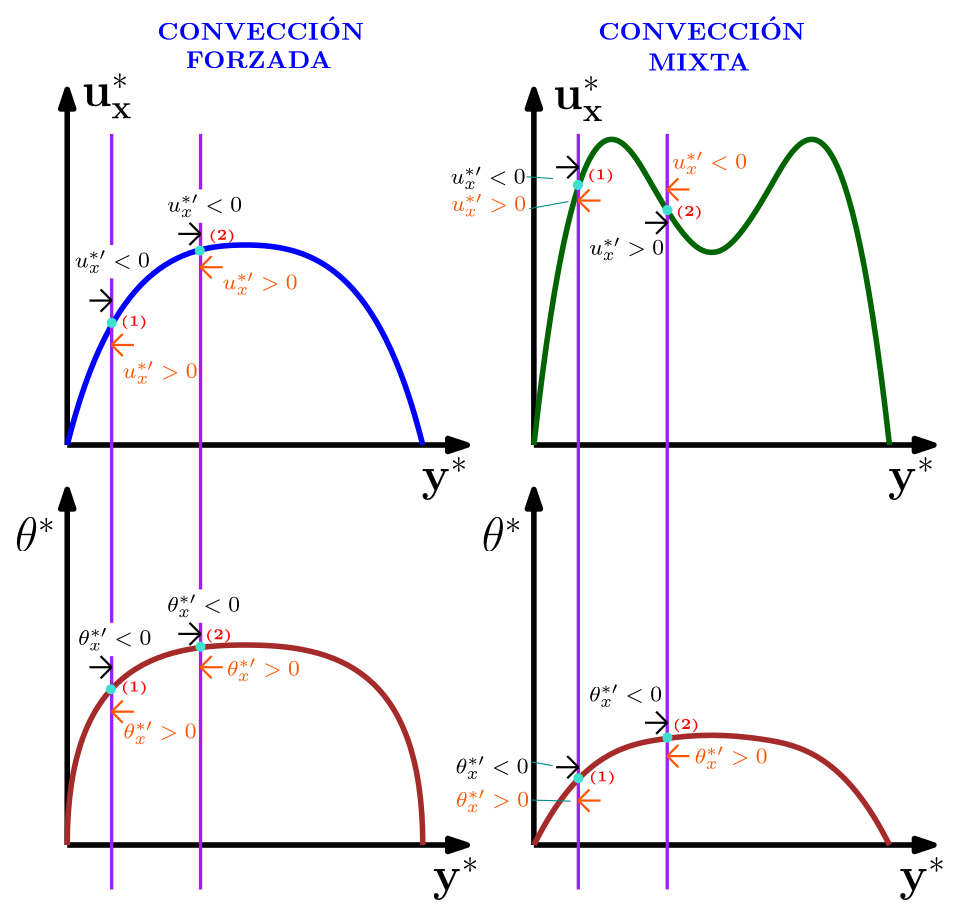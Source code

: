 <?xml version="1.0"?>
<!DOCTYPE ipe SYSTEM "ipe.dtd">
<ipe version="70218" creator="Ipe 7.2.24">
<info created="D:20250720195254" modified="D:20250824220345"/>
<ipestyle name="basic">
<symbol name="arrow/arc(spx)">
<path stroke="sym-stroke" fill="sym-stroke" pen="sym-pen">
0 0 m
-1 0.333 l
-1 -0.333 l
h
</path>
</symbol>
<symbol name="arrow/farc(spx)">
<path stroke="sym-stroke" fill="white" pen="sym-pen">
0 0 m
-1 0.333 l
-1 -0.333 l
h
</path>
</symbol>
<symbol name="arrow/ptarc(spx)">
<path stroke="sym-stroke" fill="sym-stroke" pen="sym-pen">
0 0 m
-1 0.333 l
-0.8 0 l
-1 -0.333 l
h
</path>
</symbol>
<symbol name="arrow/fptarc(spx)">
<path stroke="sym-stroke" fill="white" pen="sym-pen">
0 0 m
-1 0.333 l
-0.8 0 l
-1 -0.333 l
h
</path>
</symbol>
<symbol name="mark/circle(sx)" transformations="translations">
<path fill="sym-stroke">
0.6 0 0 0.6 0 0 e
0.4 0 0 0.4 0 0 e
</path>
</symbol>
<symbol name="mark/disk(sx)" transformations="translations">
<path fill="sym-stroke">
0.6 0 0 0.6 0 0 e
</path>
</symbol>
<symbol name="mark/fdisk(sfx)" transformations="translations">
<group>
<path fill="sym-fill">
0.5 0 0 0.5 0 0 e
</path>
<path fill="sym-stroke" fillrule="eofill">
0.6 0 0 0.6 0 0 e
0.4 0 0 0.4 0 0 e
</path>
</group>
</symbol>
<symbol name="mark/box(sx)" transformations="translations">
<path fill="sym-stroke" fillrule="eofill">
-0.6 -0.6 m
0.6 -0.6 l
0.6 0.6 l
-0.6 0.6 l
h
-0.4 -0.4 m
0.4 -0.4 l
0.4 0.4 l
-0.4 0.4 l
h
</path>
</symbol>
<symbol name="mark/square(sx)" transformations="translations">
<path fill="sym-stroke">
-0.6 -0.6 m
0.6 -0.6 l
0.6 0.6 l
-0.6 0.6 l
h
</path>
</symbol>
<symbol name="mark/fsquare(sfx)" transformations="translations">
<group>
<path fill="sym-fill">
-0.5 -0.5 m
0.5 -0.5 l
0.5 0.5 l
-0.5 0.5 l
h
</path>
<path fill="sym-stroke" fillrule="eofill">
-0.6 -0.6 m
0.6 -0.6 l
0.6 0.6 l
-0.6 0.6 l
h
-0.4 -0.4 m
0.4 -0.4 l
0.4 0.4 l
-0.4 0.4 l
h
</path>
</group>
</symbol>
<symbol name="mark/cross(sx)" transformations="translations">
<group>
<path fill="sym-stroke">
-0.43 -0.57 m
0.57 0.43 l
0.43 0.57 l
-0.57 -0.43 l
h
</path>
<path fill="sym-stroke">
-0.43 0.57 m
0.57 -0.43 l
0.43 -0.57 l
-0.57 0.43 l
h
</path>
</group>
</symbol>
<symbol name="arrow/fnormal(spx)">
<path stroke="sym-stroke" fill="white" pen="sym-pen">
0 0 m
-1 0.333 l
-1 -0.333 l
h
</path>
</symbol>
<symbol name="arrow/pointed(spx)">
<path stroke="sym-stroke" fill="sym-stroke" pen="sym-pen">
0 0 m
-1 0.333 l
-0.8 0 l
-1 -0.333 l
h
</path>
</symbol>
<symbol name="arrow/fpointed(spx)">
<path stroke="sym-stroke" fill="white" pen="sym-pen">
0 0 m
-1 0.333 l
-0.8 0 l
-1 -0.333 l
h
</path>
</symbol>
<symbol name="arrow/linear(spx)">
<path stroke="sym-stroke" pen="sym-pen">
-1 0.333 m
0 0 l
-1 -0.333 l
</path>
</symbol>
<symbol name="arrow/fdouble(spx)">
<path stroke="sym-stroke" fill="white" pen="sym-pen">
0 0 m
-1 0.333 l
-1 -0.333 l
h
-1 0 m
-2 0.333 l
-2 -0.333 l
h
</path>
</symbol>
<symbol name="arrow/double(spx)">
<path stroke="sym-stroke" fill="sym-stroke" pen="sym-pen">
0 0 m
-1 0.333 l
-1 -0.333 l
h
-1 0 m
-2 0.333 l
-2 -0.333 l
h
</path>
</symbol>
<symbol name="arrow/mid-normal(spx)">
<path stroke="sym-stroke" fill="sym-stroke" pen="sym-pen">
0.5 0 m
-0.5 0.333 l
-0.5 -0.333 l
h
</path>
</symbol>
<symbol name="arrow/mid-fnormal(spx)">
<path stroke="sym-stroke" fill="white" pen="sym-pen">
0.5 0 m
-0.5 0.333 l
-0.5 -0.333 l
h
</path>
</symbol>
<symbol name="arrow/mid-pointed(spx)">
<path stroke="sym-stroke" fill="sym-stroke" pen="sym-pen">
0.5 0 m
-0.5 0.333 l
-0.3 0 l
-0.5 -0.333 l
h
</path>
</symbol>
<symbol name="arrow/mid-fpointed(spx)">
<path stroke="sym-stroke" fill="white" pen="sym-pen">
0.5 0 m
-0.5 0.333 l
-0.3 0 l
-0.5 -0.333 l
h
</path>
</symbol>
<symbol name="arrow/mid-double(spx)">
<path stroke="sym-stroke" fill="sym-stroke" pen="sym-pen">
1 0 m
0 0.333 l
0 -0.333 l
h
0 0 m
-1 0.333 l
-1 -0.333 l
h
</path>
</symbol>
<symbol name="arrow/mid-fdouble(spx)">
<path stroke="sym-stroke" fill="white" pen="sym-pen">
1 0 m
0 0.333 l
0 -0.333 l
h
0 0 m
-1 0.333 l
-1 -0.333 l
h
</path>
</symbol>
<anglesize name="22.5 deg" value="22.5"/>
<anglesize name="30 deg" value="30"/>
<anglesize name="45 deg" value="45"/>
<anglesize name="60 deg" value="60"/>
<anglesize name="90 deg" value="90"/>
<arrowsize name="large" value="10"/>
<arrowsize name="small" value="5"/>
<arrowsize name="tiny" value="3"/>
<color name="blue" value="0 0 1"/>
<color name="brown" value="0.647 0.165 0.165"/>
<color name="darkblue" value="0 0 0.545"/>
<color name="darkcyan" value="0 0.545 0.545"/>
<color name="darkgray" value="0.663"/>
<color name="darkgreen" value="0 0.392 0"/>
<color name="darkmagenta" value="0.545 0 0.545"/>
<color name="darkorange" value="1 0.549 0"/>
<color name="darkred" value="0.545 0 0"/>
<color name="gold" value="1 0.843 0"/>
<color name="gray" value="0.745"/>
<color name="green" value="0 1 0"/>
<color name="lightblue" value="0.678 0.847 0.902"/>
<color name="lightcyan" value="0.878 1 1"/>
<color name="lightgray" value="0.827"/>
<color name="lightgreen" value="0.565 0.933 0.565"/>
<color name="lightyellow" value="1 1 0.878"/>
<color name="navy" value="0 0 0.502"/>
<color name="orange" value="1 0.647 0"/>
<color name="pink" value="1 0.753 0.796"/>
<color name="purple" value="0.627 0.125 0.941"/>
<color name="red" value="1 0 0"/>
<color name="seagreen" value="0.18 0.545 0.341"/>
<color name="turquoise" value="0.251 0.878 0.816"/>
<color name="violet" value="0.933 0.51 0.933"/>
<color name="yellow" value="1 1 0"/>
<dashstyle name="dash dot dotted" value="[4 2 1 2 1 2] 0"/>
<dashstyle name="dash dotted" value="[4 2 1 2] 0"/>
<dashstyle name="dashed" value="[4] 0"/>
<dashstyle name="dotted" value="[1 3] 0"/>
<gridsize name="10 pts (~3.5 mm)" value="10"/>
<gridsize name="14 pts (~5 mm)" value="14"/>
<gridsize name="16 pts (~6 mm)" value="16"/>
<gridsize name="20 pts (~7 mm)" value="20"/>
<gridsize name="28 pts (~10 mm)" value="28"/>
<gridsize name="32 pts (~12 mm)" value="32"/>
<gridsize name="4 pts" value="4"/>
<gridsize name="56 pts (~20 mm)" value="56"/>
<gridsize name="8 pts (~3 mm)" value="8"/>
<opacity name="10%" value="0.1"/>
<opacity name="30%" value="0.3"/>
<opacity name="50%" value="0.5"/>
<opacity name="75%" value="0.75"/>
<pen name="fat" value="1.2"/>
<pen name="heavier" value="0.8"/>
<pen name="ultrafat" value="2"/>
<symbolsize name="large" value="5"/>
<symbolsize name="small" value="2"/>
<symbolsize name="tiny" value="1.1"/>
<textsize name="Huge" value="\Huge"/>
<textsize name="LARGE" value="\LARGE"/>
<textsize name="Large" value="\Large"/>
<textsize name="footnote" value="\footnotesize"/>
<textsize name="huge" value="\huge"/>
<textsize name="large" value="\large"/>
<textsize name="small" value="\small"/>
<textsize name="tiny" value="\tiny"/>
<textstyle name="center" begin="\begin{center}" end="\end{center}"/>
<textstyle name="item" begin="\begin{itemize}\item{}" end="\end{itemize}"/>
<textstyle name="itemize" begin="\begin{itemize}" end="\end{itemize}"/>
<tiling name="falling" angle="-60" step="4" width="1"/>
<tiling name="rising" angle="30" step="4" width="1"/>
</ipestyle>
<page>
<layer name="alpha"/>
<view layers="alpha" active="alpha"/>
<path layer="alpha" stroke="black" pen="ultrafat" arrow="normal/normal">
64 640 m
64 768 l
</path>
<path stroke="black" pen="ultrafat" arrow="normal/normal">
64 640 m
208 640 l
</path>
<path matrix="1 0 0 1 -24 0" stroke="black" pen="ultrafat" arrow="normal/normal">
256 640 m
256 768 l
</path>
<path matrix="1 0 0 1 -24 0" stroke="black" pen="ultrafat" arrow="normal/normal">
256 640 m
400 640 l
</path>
<path matrix="1 0 0 1 0 48" stroke="black" pen="ultrafat" arrow="normal/normal">
64 448 m
64 576 l
</path>
<path stroke="black" pen="ultrafat" arrow="normal/normal">
64 496 m
208 496 l
</path>
<path matrix="1 0 0 1 -24 48" stroke="black" pen="ultrafat" arrow="normal/normal">
256 448 m
256 576 l
</path>
<path matrix="1 0 0 1 -24 48" stroke="black" pen="ultrafat" arrow="normal/normal">
256 448 m
400 448 l
</path>
<path stroke="blue" pen="ultrafat">
192 640 m
176 704
128 720
80 704
64 640 c
</path>
<path matrix="1 0 0 1 0 48" stroke="brown" pen="ultrafat">
192 448 m
192 512
128 528
64 512
64 448 c
</path>
<path matrix="1 0 0 1 -24 0" stroke="darkgreen" pen="ultrafat">
384 640 m
368 784
336 720
320 704
304 720
272 784
256 640 c
</path>
<path matrix="1 0 0 1 -24 48" stroke="brown" pen="ultrafat">
384 448 m
368 480
336 488
304 488
272 480
256 448 c
</path>
<path stroke="purple" pen="fat">
80 752 m
80 480 l
</path>
<path stroke="purple" pen="fat">
112 752 m
112 480 l
</path>
<path matrix="1 0 0 1 -24 0" stroke="purple" pen="fat">
272 752 m
272 480 l
</path>
<path matrix="1 0 0 1 -24 0" stroke="purple" pen="fat">
304 752 m
304 480 l
</path>
<use name="mark/disk(sx)" pos="80 684" size="normal" stroke="turquoise"/>
<use name="mark/disk(sx)" pos="111.721 709.975" size="normal" stroke="turquoise"/>
<use name="mark/disk(sx)" pos="79.6988 552.054" size="normal" stroke="turquoise"/>
<use name="mark/disk(sx)" pos="111.968 567.379" size="normal" stroke="turquoise"/>
<use matrix="1 0 0 1 -24 0" name="mark/disk(sx)" pos="272 520" size="normal" stroke="turquoise"/>
<use matrix="1 0 0 1 -24 0" name="mark/disk(sx)" pos="304.052 534.692" size="normal" stroke="turquoise"/>
<use matrix="1 0 0 1 -24 0" name="mark/disk(sx)" pos="271.879 733.618" size="normal" stroke="turquoise"/>
<use matrix="1 0 0 1 -24 0" name="mark/disk(sx)" pos="304.052 724.576" size="normal" stroke="turquoise"/>
<text matrix="1 0 0 1 -0.210281 -5.04675" transformations="translations" pos="69.4057 766.981" stroke="black" type="label" width="18.356" height="11.806" depth="4.26" valign="baseline" size="LARGE" style="math">\mathbf{u^*_x}</text>
<text matrix="1 0 0 1 169.446 -6.0986" transformations="translations" pos="69.4057 766.981" stroke="black" type="label" width="18.356" height="11.806" depth="4.26" valign="baseline" size="LARGE" style="math">\mathbf{u^*_x}</text>
<text matrix="1 0 0 1 122.105 -143.188" transformations="translations" pos="69.4057 766.981" stroke="black" type="label" width="16.966" height="11.807" depth="3.35" valign="baseline" size="LARGE" style="math">\mathbf{y^*}</text>
<text matrix="1 0 0 1 290.105 -143.188" transformations="translations" pos="69.4057 766.981" stroke="black" type="label" width="16.966" height="11.807" depth="3.35" valign="baseline" size="LARGE" style="math">\mathbf{y^*}</text>
<text matrix="1 0 0 1 126.105 -287.188" transformations="translations" pos="69.4057 766.981" stroke="black" type="label" width="16.966" height="11.807" depth="3.35" valign="baseline" size="LARGE" style="math">\mathbf{y^*}</text>
<text matrix="1 0 0 1 294.105 -287.188" transformations="translations" pos="69.4057 766.981" stroke="black" type="label" width="16.966" height="11.807" depth="3.35" valign="baseline" size="LARGE" style="math">\mathbf{y^*}</text>
<text matrix="1 0 0 1 -24.2103 -165.047" transformations="translations" pos="69.4057 766.981" stroke="black" type="label" width="14.799" height="11.955" depth="0" valign="baseline" size="LARGE" style="math">\mathbf{\theta^*}</text>
<text matrix="1 0 0 1 143.79 -165.047" transformations="translations" pos="69.4057 766.981" stroke="black" type="label" width="14.799" height="11.955" depth="0" valign="baseline" size="LARGE" style="math">\mathbf{\theta^*} </text>
<path matrix="0 1 -1 0 832 608" stroke="1 0.333 0" pen="heavier">
96 712 m
96 720 l
</path>
<path matrix="0 1 -1 0 832 608" stroke="1 0.333 0" pen="heavier">
96 720 m
92 716 l
</path>
<path matrix="0 1 -1 0 832 608" stroke="1 0.333 0" pen="heavier">
96 720 m
100 716 l
</path>
<path matrix="0 1 -1 0 800 580" stroke="1 0.333 0" pen="heavier">
96 712 m
96 720 l
</path>
<path matrix="0 1 -1 0 800 580" stroke="1 0.333 0" pen="heavier">
96 720 m
92 716 l
</path>
<path matrix="0 1 -1 0 800 580" stroke="1 0.333 0" pen="heavier">
96 720 m
100 716 l
</path>
<path matrix="0 1 -1 0 800 448" stroke="1 0.333 0" pen="heavier">
96 712 m
96 720 l
</path>
<path matrix="0 1 -1 0 800 448" stroke="1 0.333 0" pen="heavier">
96 720 m
92 716 l
</path>
<path matrix="0 1 -1 0 800 448" stroke="1 0.333 0" pen="heavier">
96 720 m
100 716 l
</path>
<path matrix="0 1 -1 0 832 464" stroke="1 0.333 0" pen="heavier">
96 712 m
96 720 l
</path>
<path matrix="0 1 -1 0 832 464" stroke="1 0.333 0" pen="heavier">
96 720 m
92 716 l
</path>
<path matrix="0 1 -1 0 832 464" stroke="1 0.333 0" pen="heavier">
96 720 m
100 716 l
</path>
<path matrix="0 1 -1 0 968 632" stroke="1 0.333 0" pen="heavier">
96 712 m
96 720 l
</path>
<path matrix="0 1 -1 0 968 632" stroke="1 0.333 0" pen="heavier">
96 720 m
92 716 l
</path>
<path matrix="0 1 -1 0 968 632" stroke="1 0.333 0" pen="heavier">
96 720 m
100 716 l
</path>
<path matrix="0 1 -1 0 1000 636" stroke="1 0.333 0" pen="heavier">
96 712 m
96 720 l
</path>
<path matrix="0 1 -1 0 1000 636" stroke="1 0.333 0" pen="heavier">
96 720 m
92 716 l
</path>
<path matrix="0 1 -1 0 1000 636" stroke="1 0.333 0" pen="heavier">
96 720 m
100 716 l
</path>
<path matrix="0 1 -1 0 968 416" stroke="1 0.333 0" pen="heavier">
96 712 m
96 720 l
</path>
<path matrix="0 1 -1 0 968 416" stroke="1 0.333 0" pen="heavier">
96 720 m
92 716 l
</path>
<path matrix="0 1 -1 0 968 416" stroke="1 0.333 0" pen="heavier">
96 720 m
100 716 l
</path>
<path matrix="0 1 -1 0 1000 432" stroke="1 0.333 0" pen="heavier">
96 712 m
96 720 l
</path>
<path matrix="0 1 -1 0 1000 432" stroke="1 0.333 0" pen="heavier">
96 720 m
92 716 l
</path>
<path matrix="0 1 -1 0 1000 432" stroke="1 0.333 0" pen="heavier">
96 720 m
100 716 l
</path>
<path matrix="0 -1 1 0 -608 812" stroke="black" pen="heavier">
96 712 m
96 720 l
</path>
<path matrix="0 -1 1 0 -608 812" stroke="black" pen="heavier">
96 720 m
92 716 l
</path>
<path matrix="0 -1 1 0 -608 812" stroke="black" pen="heavier">
96 720 m
100 716 l
</path>
<path matrix="0 -1 1 0 -640 788" stroke="black" pen="heavier">
96 712 m
96 720 l
</path>
<path matrix="0 -1 1 0 -640 788" stroke="black" pen="heavier">
96 720 m
92 716 l
</path>
<path matrix="0 -1 1 0 -640 788" stroke="black" pen="heavier">
96 720 m
100 716 l
</path>
<path matrix="0 -1 1 0 -608 668" stroke="black" pen="heavier">
96 712 m
96 720 l
</path>
<path matrix="0 -1 1 0 -608 668" stroke="black" pen="heavier">
96 720 m
92 716 l
</path>
<path matrix="0 -1 1 0 -608 668" stroke="black" pen="heavier">
96 720 m
100 716 l
</path>
<path matrix="0 -1 1 0 -640 656" stroke="black" pen="heavier">
96 712 m
96 720 l
</path>
<path matrix="0 -1 1 0 -640 656" stroke="black" pen="heavier">
96 720 m
92 716 l
</path>
<path matrix="0 -1 1 0 -640 656" stroke="black" pen="heavier">
96 720 m
100 716 l
</path>
<path matrix="0 -1 1 0 -472 620" stroke="black" pen="heavier">
96 712 m
96 720 l
</path>
<path matrix="0 -1 1 0 -472 620" stroke="black" pen="heavier">
96 720 m
92 716 l
</path>
<path matrix="0 -1 1 0 -472 620" stroke="black" pen="heavier">
96 720 m
100 716 l
</path>
<path matrix="0 -1 1 0 -440 636" stroke="black" pen="heavier">
96 712 m
96 720 l
</path>
<path matrix="0 -1 1 0 -440 636" stroke="black" pen="heavier">
96 720 m
92 716 l
</path>
<path matrix="0 -1 1 0 -440 636" stroke="black" pen="heavier">
96 720 m
100 716 l
</path>
<path matrix="0 -1 1 0 -440 816" stroke="black" pen="heavier">
96 712 m
96 720 l
</path>
<path matrix="0 -1 1 0 -440 816" stroke="black" pen="heavier">
96 720 m
92 716 l
</path>
<path matrix="0 -1 1 0 -440 816" stroke="black" pen="heavier">
96 720 m
100 716 l
</path>
<path matrix="0 -1 1 0 -472 836" stroke="black" pen="heavier">
96 712 m
96 720 l
</path>
<path matrix="0 -1 1 0 -472 836" stroke="black" pen="heavier">
96 720 m
92 716 l
</path>
<path matrix="0 -1 1 0 -472 836" stroke="black" pen="heavier">
96 720 m
100 716 l
</path>
<text matrix="1 0 0 1 82.0577 10.0577" transformations="translations" pos="120 724" stroke="black" type="label" width="26.932" height="6.136" depth="1.99" valign="baseline" size="footnote" style="math">u^{* \prime}_x&lt;0</text>
<text matrix="1 0 0 1 131.916 -15.4926" transformations="translations" pos="120 724" stroke="0" type="label" width="26.932" height="6.136" depth="1.99" valign="baseline" size="footnote" style="math">u^{* \prime}_x&gt;0</text>
<text matrix="1 0 0 1 131.915 -176.374" transformations="translations" pos="120 724" stroke="black" type="label" width="26.214" height="6.136" depth="1.99" valign="baseline" size="footnote" style="math">\theta^{* \prime}_x&lt;0</text>
<text matrix="1 0 0 1 83.8754 -202.23" transformations="translations" pos="120 724" stroke="black" type="label" width="26.214" height="6.136" depth="1.99" valign="baseline" size="footnote" style="math">\theta^{* \prime}_x&lt;0</text>
<text matrix="1 0 0 1 -20 -144" transformations="translations" pos="120 724" stroke="black" type="label" width="26.214" height="6.136" depth="1.99" valign="baseline" size="footnote" style="math">\theta^{* \prime}_x&lt;0</text>
<text matrix="1 0 0 1 0 -28" transformations="translations" pos="120 724" stroke="1 0.333 0" type="label" width="26.932" height="6.136" depth="1.99" valign="baseline" size="footnote" style="math">u^{* \prime}_x&gt;0</text>
<text matrix="1 0 0 1 -36 -60" transformations="translations" pos="120 724" stroke="1 0.333 0" type="label" width="26.932" height="6.136" depth="1.99" valign="baseline" size="footnote" style="math">u^{* \prime}_x&gt;0 </text>
<text matrix="1 0 0 1 82.2195 0.208408" transformations="translations" pos="120 724" stroke="1 0.333 0" type="label" width="26.932" height="6.136" depth="1.99" valign="baseline" size="footnote" style="math">u^{* \prime}_x&gt;0</text>
<text matrix="1 0 0 1 161.766 15.4246" transformations="translations" pos="120 724" stroke="1 0.333 0" type="label" width="26.932" height="6.136" depth="1.99" valign="baseline" size="footnote" style="math">u^{* \prime}_x&lt;0</text>
<text matrix="1 0 0 1 1.50653 -167.041" transformations="translations" pos="120 724" stroke="1 0.333 0" type="label" width="26.214" height="6.136" depth="1.99" valign="baseline" size="footnote" style="math">\theta^{* \prime}_x&gt;0</text>
<text matrix="1 0 0 1 -35.7123 -189.698" transformations="translations" pos="120 724" stroke="1 0.333 0" type="label" width="26.214" height="6.136" depth="1.99" valign="baseline" size="footnote" style="math">\theta^{* \prime}_x&gt;0</text>
<text matrix="1 0 0 1 84 -214.243" transformations="translations" pos="120 724" stroke="1 0.333 0" type="label" width="26.214" height="6.136" depth="1.99" valign="baseline" size="footnote" style="math">\theta^{* \prime}_x&gt;0</text>
<text matrix="1 0 0 1 169.882 -198.656" transformations="translations" pos="120 724" stroke="1 0.333 0" type="label" width="26.214" height="6.136" depth="1.99" valign="baseline" size="footnote" style="math">\theta^{* \prime}_x&gt;0</text>
<path stroke="white" fill="white" pen="ultrafat">
80 712 m
80 700 l
</path>
<path matrix="1 0 0 1 0 -136" stroke="white" fill="white" pen="ultrafat">
80 712 m
80 700 l
</path>
<text matrix="1 0 0 1 -52 -156" transformations="translations" pos="120 724" stroke="black" type="label" width="26.214" height="6.136" depth="1.99" valign="baseline" size="footnote" style="math">\theta^{* \prime}_x&lt;0</text>
<path matrix="1 0 0 1 32 -124" stroke="white" fill="white" pen="ultrafat">
80 712 m
80 700 l
</path>
<path matrix="1 0 0 1 32 20" stroke="white" fill="white" pen="ultrafat">
80 712 m
80 700 l
</path>
<text matrix="1 0 0 1 -20 0" transformations="translations" pos="120 724" stroke="black" type="label" width="26.932" height="6.136" depth="1.99" valign="baseline" size="footnote" style="math">u^{* \prime}_x&lt;0</text>
<path stroke="darkcyan" fill="white">
230.338 725.075 m
244.42 727.665 l
</path>
<path stroke="darkcyan" fill="white">
229.367 736.567 m
238.917 735.919 l
</path>
<path stroke="darkcyan">
230.788 525.987 m
238.748 524.549 l
</path>
<path stroke="darkcyan">
230.788 512.177 m
245.173 511.793 l
</path>
<path stroke="white">
40 800 m
40 472 l
384 472 l
384 800 l
h
</path>
<text matrix="1 0 0 1 42.6169 -16.3911" transformations="translations" pos="64 792" stroke="blue" type="label" width="52.624" height="6.152" depth="0" valign="baseline" size="small">\textbf{FORZADA}</text>
<text matrix="1 0 0 1 209.211 -17.2107" transformations="translations" pos="64 792" stroke="blue" type="label" width="36.567" height="6.152" depth="0" valign="baseline" size="small">\textbf{MIXTA}</text>
<text matrix="1 0 0 1 191.18 -6.12801" transformations="translations" pos="64 792" stroke="blue" type="label" width="74.475" height="8.394" depth="0" valign="baseline" size="small">\textbf{CONVECCIÓN}</text>
<text matrix="1 0 0 1 32.4314 -6.12801" transformations="translations" pos="64 792" stroke="blue" type="label" width="74.475" height="8.394" depth="0" valign="baseline" size="small">\textbf{CONVECCIÓN}</text>
<text matrix="1 0 0 1 -60.7753 -37.1167" transformations="translations" pos="144 720" stroke="red" type="label" width="9.727" height="3.741" depth="1.24" valign="baseline" size="tiny">\textbf{(1)}</text>
<text matrix="1 0 0 1 -29.1734 -6.09485" transformations="translations" pos="144 720" stroke="red" type="label" width="9.727" height="3.741" depth="1.24" valign="baseline" size="tiny">\textbf{(2)}</text>
<text matrix="1 0 0 1 107.198 15.6239" transformations="translations" pos="144 720" stroke="red" type="label" width="9.727" height="3.741" depth="1.24" valign="baseline" size="tiny">\textbf{(1)}</text>
<text matrix="1 0 0 1 139.041 2.41214" transformations="translations" pos="144 720" stroke="red" type="label" width="9.727" height="3.741" depth="1.24" valign="baseline" size="tiny">\textbf{(2)}</text>
<text matrix="1 0 0 1 -60.7589 -168.751" transformations="translations" pos="144 720" stroke="red" type="label" width="9.727" height="3.741" depth="1.24" valign="baseline" size="tiny">\textbf{(1)}</text>
<text matrix="1 0 0 1 107.736 -201.083" transformations="translations" pos="144 720" stroke="red" type="label" width="9.727" height="3.741" depth="1.24" valign="baseline" size="tiny">\textbf{(1)}</text>
<text matrix="1 0 0 1 -30.4255 -149.961" transformations="translations" pos="144 720" stroke="red" type="label" width="9.727" height="3.741" depth="1.24" valign="baseline" size="tiny">\textbf{(2)}</text>
<text matrix="1 0 0 1 137.919 -182.254" transformations="translations" pos="144 720" stroke="red" type="label" width="9.727" height="3.741" depth="1.24" valign="baseline" size="tiny">\textbf{(2)}</text>
<text matrix="1 0 0 1 -53.2125 -20.0588" transformations="translations" pos="120 724" stroke="0" type="label" width="26.932" height="6.136" depth="1.99" valign="baseline" size="footnote" style="math">u^{* \prime}_x&lt;0</text>
</page>
</ipe>
